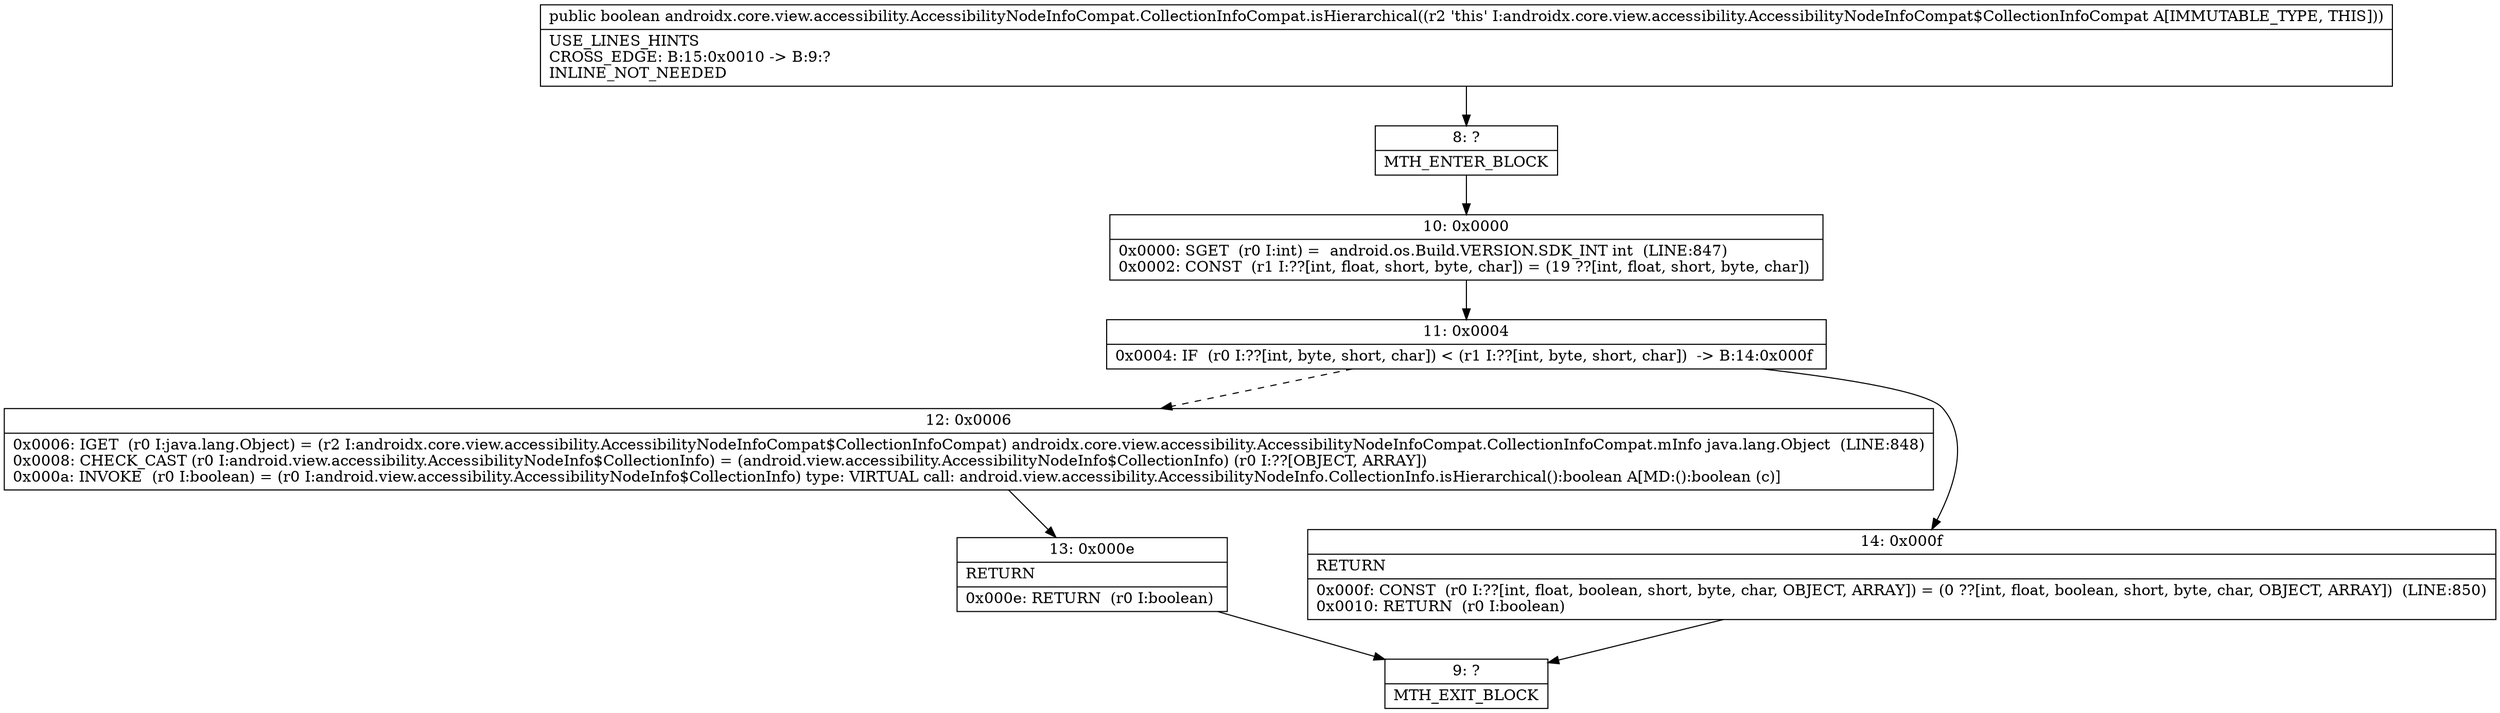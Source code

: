 digraph "CFG forandroidx.core.view.accessibility.AccessibilityNodeInfoCompat.CollectionInfoCompat.isHierarchical()Z" {
Node_8 [shape=record,label="{8\:\ ?|MTH_ENTER_BLOCK\l}"];
Node_10 [shape=record,label="{10\:\ 0x0000|0x0000: SGET  (r0 I:int) =  android.os.Build.VERSION.SDK_INT int  (LINE:847)\l0x0002: CONST  (r1 I:??[int, float, short, byte, char]) = (19 ??[int, float, short, byte, char]) \l}"];
Node_11 [shape=record,label="{11\:\ 0x0004|0x0004: IF  (r0 I:??[int, byte, short, char]) \< (r1 I:??[int, byte, short, char])  \-\> B:14:0x000f \l}"];
Node_12 [shape=record,label="{12\:\ 0x0006|0x0006: IGET  (r0 I:java.lang.Object) = (r2 I:androidx.core.view.accessibility.AccessibilityNodeInfoCompat$CollectionInfoCompat) androidx.core.view.accessibility.AccessibilityNodeInfoCompat.CollectionInfoCompat.mInfo java.lang.Object  (LINE:848)\l0x0008: CHECK_CAST (r0 I:android.view.accessibility.AccessibilityNodeInfo$CollectionInfo) = (android.view.accessibility.AccessibilityNodeInfo$CollectionInfo) (r0 I:??[OBJECT, ARRAY]) \l0x000a: INVOKE  (r0 I:boolean) = (r0 I:android.view.accessibility.AccessibilityNodeInfo$CollectionInfo) type: VIRTUAL call: android.view.accessibility.AccessibilityNodeInfo.CollectionInfo.isHierarchical():boolean A[MD:():boolean (c)]\l}"];
Node_13 [shape=record,label="{13\:\ 0x000e|RETURN\l|0x000e: RETURN  (r0 I:boolean) \l}"];
Node_9 [shape=record,label="{9\:\ ?|MTH_EXIT_BLOCK\l}"];
Node_14 [shape=record,label="{14\:\ 0x000f|RETURN\l|0x000f: CONST  (r0 I:??[int, float, boolean, short, byte, char, OBJECT, ARRAY]) = (0 ??[int, float, boolean, short, byte, char, OBJECT, ARRAY])  (LINE:850)\l0x0010: RETURN  (r0 I:boolean) \l}"];
MethodNode[shape=record,label="{public boolean androidx.core.view.accessibility.AccessibilityNodeInfoCompat.CollectionInfoCompat.isHierarchical((r2 'this' I:androidx.core.view.accessibility.AccessibilityNodeInfoCompat$CollectionInfoCompat A[IMMUTABLE_TYPE, THIS]))  | USE_LINES_HINTS\lCROSS_EDGE: B:15:0x0010 \-\> B:9:?\lINLINE_NOT_NEEDED\l}"];
MethodNode -> Node_8;Node_8 -> Node_10;
Node_10 -> Node_11;
Node_11 -> Node_12[style=dashed];
Node_11 -> Node_14;
Node_12 -> Node_13;
Node_13 -> Node_9;
Node_14 -> Node_9;
}

